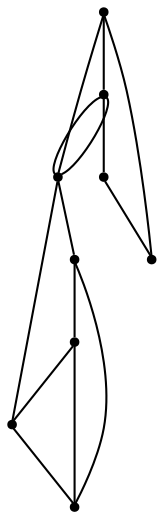graph {
  node [shape=point,comment="{\"directed\":false,\"doi\":\"10.1007/978-3-031-22203-0_27\",\"figure\":\"6 (3)\"}"]

  v0 [pos="1613.7904541977246,278.1994788195898"]
  v1 [pos="1563.7825194849358,278.1994788195898"]
  v2 [pos="1547.1131973159368,278.1994788195898"]
  v3 [pos="1513.7745529779384,278.1994788195898"]
  v4 [pos="1530.4438751469374,278.1994788195898"]
  v5 [pos="1497.1052308089393,278.1994788195898"]
  v6 [pos="1480.435876845731,278.1994788195898"]
  v7 [pos="1597.1211638229342,278.1994788195898"]
  v8 [pos="1580.4518416539352,278.1994788195898"]

  v0 -- v1 [id="-1",pos="1613.7904541977246,278.1994788195898 1603.0136481373281,267.4229002175265 1603.0136481373281,267.4229002175265 1603.0136481373281,267.4229002175265 1599.0838839235978,263.4931523718326 1594.341459731688,261.5303609441426 1588.7863755615992,261.5303609441426 1583.2312913915105,261.5303609441426 1578.4888671996007,263.4931523718326 1574.5591029858704,267.4229002175265 1563.7825194849358,278.1994788195898 1563.7825194849358,278.1994788195898 1563.7825194849358,278.1994788195898"]
  v0 -- v2 [id="-2",pos="1613.7904541977246,278.1994788195898 1600.846682039019,252.31651214290247 1600.846682039019,252.31651214290247 1600.846682039019,252.31651214290247 1598.3629184437389,247.34494442999312 1594.341459731688,244.8612430686954 1588.7863755615992,244.8612430686954 1572.1170533926002,244.8612430686954 1572.1170533926002,244.8612430686954 1572.1170533926002,244.8612430686954 1566.5619692225112,244.8612430686954 1562.5405105104603,247.34494442999312 1560.0567469151804,252.31651214290247 1547.1131973159368,278.1994788195898 1547.1131973159368,278.1994788195898 1547.1131973159368,278.1994788195898"]
  v1 -- v2 [id="-3",pos="1563.7825194849358,278.1994788195898 1570.4834669419408,311.7002445741831 1570.4834669419408,311.7002445741831 1570.4834669419408,311.7002445741831 1571.5710832382458,317.14687553342833 1574.8966303070108,319.87227350820785 1580.4517144770996,319.87227350820785 1630.4596809840973,319.87227350820785 1630.4596809840973,319.87227350820785 1630.4596809840973,319.87227350820785 1636.014765154186,319.87227350820785 1638.7943420685967,317.09269886552863 1638.7943420685967,311.53771457048424 1638.7943420685967,244.8612430686954 1638.7943420685967,244.8612430686954 1638.7943420685967,244.8612430686954 1638.7943420685967,239.30625877365094 1636.014765154186,236.52668413097177 1630.4596809840973,236.52668413097177 1563.7823923081005,236.52668413097177 1563.7823923081005,236.52668413097177 1563.7823923081005,236.52668413097177 1558.2273081380117,236.52668413097177 1554.9017610692467,239.2520821057513 1553.8141447729417,244.69871306499647 1547.1131973159368,278.1994788195898 1547.1131973159368,278.1994788195898 1547.1131973159368,278.1994788195898"]
  v6 -- v5 [id="-4",pos="1480.435876845731,278.1994788195898 1497.1052308089393,278.1994788195898 1497.1052308089393,278.1994788195898 1497.1052308089393,278.1994788195898"]
  v3 -- v4 [id="-5",pos="1513.7745529779384,278.1994788195898 1530.4438751469374,278.1994788195898 1530.4438751469374,278.1994788195898 1530.4438751469374,278.1994788195898"]
  v4 -- v2 [id="-6",pos="1530.4438751469374,278.1994788195898 1547.1131973159368,278.1994788195898 1547.1131973159368,278.1994788195898 1547.1131973159368,278.1994788195898"]
  v2 -- v1 [id="-7",pos="1547.1131973159368,278.1994788195898 1563.7825194849358,278.1994788195898 1563.7825194849358,278.1994788195898 1563.7825194849358,278.1994788195898"]
  v1 -- v8 [id="-8",pos="1563.7825194849358,278.1994788195898 1580.4518416539352,278.1994788195898 1580.4518416539352,278.1994788195898 1580.4518416539352,278.1994788195898"]
  v8 -- v7 [id="-9",pos="1580.4518416539352,278.1994788195898 1597.1211638229342,278.1994788195898 1597.1211638229342,278.1994788195898 1597.1211638229342,278.1994788195898"]
  v7 -- v0 [id="-10",pos="1597.1211638229342,278.1994788195898 1613.7904541977246,278.1994788195898 1613.7904541977246,278.1994788195898 1613.7904541977246,278.1994788195898"]
  v6 -- v3 [id="-11",pos="1480.435876845731,278.1994788195898 1494.471398547892,236.09746757190783 1494.471398547892,236.09746757190783 1494.471398547892,236.09746757190783 1496.225802992177,230.82586158730317 1499.8846805465143,228.19212519324816 1505.4397647166033,228.19212519324816 1638.7943420685967,228.19212519324816 1638.7943420685967,228.19212519324816 1638.7943420685967,228.19212519324816 1644.3494262386857,228.19212519324816 1647.1290031530964,230.97169983592732 1647.1290031530964,236.52668413097177 1647.1290031530964,319.87227350820785 1647.1290031530964,319.87227350820785 1647.1290031530964,319.87227350820785 1647.1290031530964,325.42725780325225 1644.3494262386857,328.20683244593147 1638.7943420685967,328.20683244593147 1538.7784090546018,328.20683244593147 1538.7784090546018,328.20683244593147 1538.7784090546018,328.20683244593147 1533.2233248845127,328.20683244593147 1529.5644473301754,325.57311194878605 1527.8100428858904,320.3015059641814 1513.7745529779384,278.1994788195898 1513.7745529779384,278.1994788195898 1513.7745529779384,278.1994788195898"]
  v4 -- v5 [id="-12",pos="1530.4438751469374,278.1994788195898 1525.8347322785226,268.98563001834964 1525.8347322785226,268.98563001834964 1525.8347322785226,268.98563001834964 1523.3509686832426,264.01406230544035 1519.3295099711918,261.5303609441426 1513.774425801103,261.5303609441426 1508.219341631014,261.5303609441426 1504.1978829189632,264.01406230544035 1501.7141193236832,268.98563001834964 1497.1052308089393,278.1994788195898 1497.1052308089393,278.1994788195898 1497.1052308089393,278.1994788195898"]
  v2 -- v6 [id="-13",pos="1547.1131973159368,278.1994788195898 1534.1693933630222,252.31651214290247 1534.1693933630222,252.31651214290247 1534.1693933630222,252.31651214290247 1531.685629767742,247.34494442999312 1527.6641710556914,244.8612430686954 1522.1090868856024,244.8612430686954 1505.4397647166033,244.8612430686954 1505.4397647166033,244.8612430686954 1505.4397647166033,244.8612430686954 1499.8846805465143,244.8612430686954 1495.8632218344637,247.34494442999312 1493.3794582391836,252.31651214290247 1480.435876845731,278.1994788195898 1480.435876845731,278.1994788195898 1480.435876845731,278.1994788195898"]
  v5 -- v3 [id="-14",pos="1497.1052308089393,278.1994788195898 1513.7745529779384,278.1994788195898 1513.7745529779384,278.1994788195898 1513.7745529779384,278.1994788195898"]
}